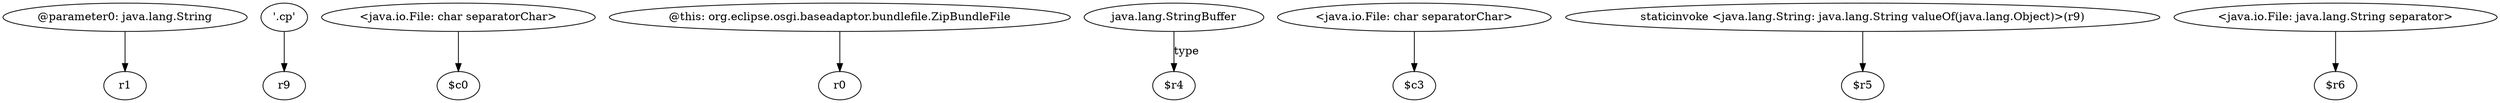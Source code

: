 digraph g {
0[label="@parameter0: java.lang.String"]
1[label="r1"]
0->1[label=""]
2[label="'.cp'"]
3[label="r9"]
2->3[label=""]
4[label="<java.io.File: char separatorChar>"]
5[label="$c0"]
4->5[label=""]
6[label="@this: org.eclipse.osgi.baseadaptor.bundlefile.ZipBundleFile"]
7[label="r0"]
6->7[label=""]
8[label="java.lang.StringBuffer"]
9[label="$r4"]
8->9[label="type"]
10[label="<java.io.File: char separatorChar>"]
11[label="$c3"]
10->11[label=""]
12[label="staticinvoke <java.lang.String: java.lang.String valueOf(java.lang.Object)>(r9)"]
13[label="$r5"]
12->13[label=""]
14[label="<java.io.File: java.lang.String separator>"]
15[label="$r6"]
14->15[label=""]
}